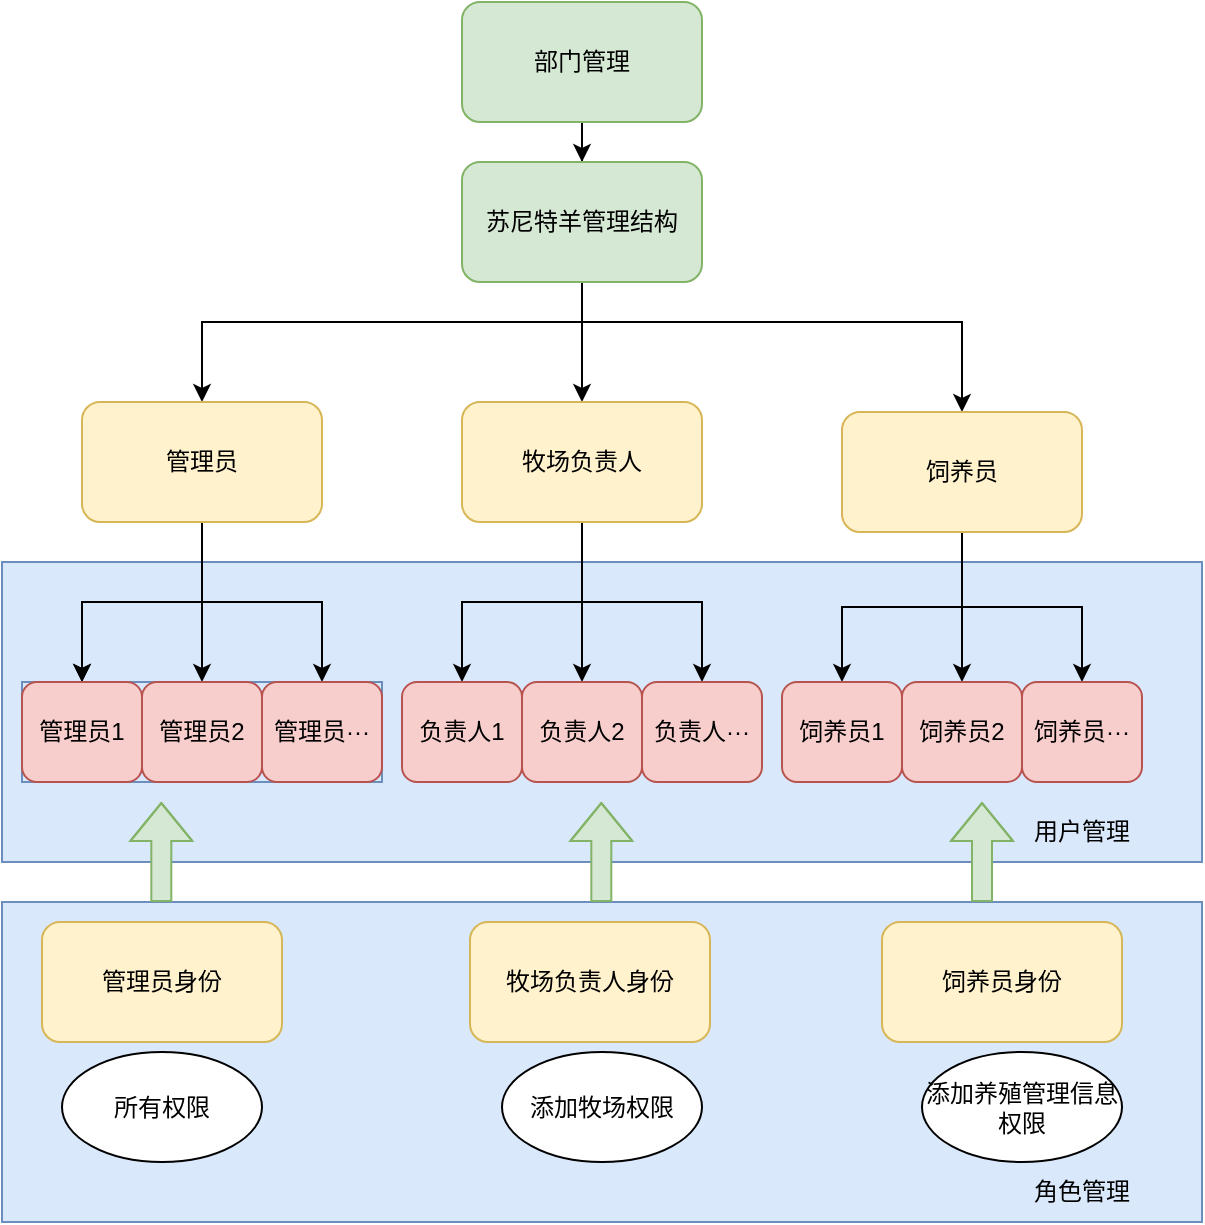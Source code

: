 <mxfile version="21.0.8" type="github">
  <diagram name="第 1 页" id="_S9gdQrxXCn4nsZziW4Y">
    <mxGraphModel dx="1620" dy="927" grid="0" gridSize="10" guides="1" tooltips="1" connect="1" arrows="1" fold="1" page="1" pageScale="1" pageWidth="827" pageHeight="1169" background="#ffffff" math="0" shadow="0">
      <root>
        <mxCell id="0" />
        <mxCell id="1" parent="0" />
        <mxCell id="aOWYjqiZnh5yZj9UlXAA-38" value="" style="rounded=0;whiteSpace=wrap;html=1;fillColor=#dae8fc;strokeColor=#6c8ebf;" vertex="1" parent="1">
          <mxGeometry x="120" y="610" width="600" height="150" as="geometry" />
        </mxCell>
        <mxCell id="aOWYjqiZnh5yZj9UlXAA-4" value="" style="edgeStyle=orthogonalEdgeStyle;rounded=0;orthogonalLoop=1;jettySize=auto;html=1;" edge="1" parent="1" source="aOWYjqiZnh5yZj9UlXAA-2" target="aOWYjqiZnh5yZj9UlXAA-3">
          <mxGeometry relative="1" as="geometry" />
        </mxCell>
        <mxCell id="aOWYjqiZnh5yZj9UlXAA-2" value="部门管理" style="rounded=1;whiteSpace=wrap;html=1;fillColor=#d5e8d4;strokeColor=#82b366;" vertex="1" parent="1">
          <mxGeometry x="350" y="330" width="120" height="60" as="geometry" />
        </mxCell>
        <mxCell id="aOWYjqiZnh5yZj9UlXAA-6" value="" style="edgeStyle=orthogonalEdgeStyle;rounded=0;orthogonalLoop=1;jettySize=auto;html=1;" edge="1" parent="1" source="aOWYjqiZnh5yZj9UlXAA-3" target="aOWYjqiZnh5yZj9UlXAA-5">
          <mxGeometry relative="1" as="geometry">
            <Array as="points">
              <mxPoint x="410" y="490" />
              <mxPoint x="220" y="490" />
            </Array>
          </mxGeometry>
        </mxCell>
        <mxCell id="aOWYjqiZnh5yZj9UlXAA-8" value="" style="edgeStyle=orthogonalEdgeStyle;rounded=0;orthogonalLoop=1;jettySize=auto;html=1;" edge="1" parent="1" source="aOWYjqiZnh5yZj9UlXAA-3" target="aOWYjqiZnh5yZj9UlXAA-7">
          <mxGeometry relative="1" as="geometry">
            <Array as="points">
              <mxPoint x="410" y="490" />
              <mxPoint x="600" y="490" />
            </Array>
          </mxGeometry>
        </mxCell>
        <mxCell id="aOWYjqiZnh5yZj9UlXAA-10" value="" style="edgeStyle=orthogonalEdgeStyle;rounded=0;orthogonalLoop=1;jettySize=auto;html=1;" edge="1" parent="1" source="aOWYjqiZnh5yZj9UlXAA-3" target="aOWYjqiZnh5yZj9UlXAA-9">
          <mxGeometry relative="1" as="geometry" />
        </mxCell>
        <mxCell id="aOWYjqiZnh5yZj9UlXAA-3" value="苏尼特羊管理结构" style="whiteSpace=wrap;html=1;rounded=1;fillColor=#d5e8d4;strokeColor=#82b366;" vertex="1" parent="1">
          <mxGeometry x="350" y="410" width="120" height="60" as="geometry" />
        </mxCell>
        <mxCell id="aOWYjqiZnh5yZj9UlXAA-12" value="" style="edgeStyle=orthogonalEdgeStyle;rounded=0;orthogonalLoop=1;jettySize=auto;html=1;" edge="1" parent="1" source="aOWYjqiZnh5yZj9UlXAA-5" target="aOWYjqiZnh5yZj9UlXAA-11">
          <mxGeometry relative="1" as="geometry" />
        </mxCell>
        <mxCell id="aOWYjqiZnh5yZj9UlXAA-13" value="" style="edgeStyle=orthogonalEdgeStyle;rounded=0;orthogonalLoop=1;jettySize=auto;html=1;" edge="1" parent="1" source="aOWYjqiZnh5yZj9UlXAA-5" target="aOWYjqiZnh5yZj9UlXAA-11">
          <mxGeometry relative="1" as="geometry" />
        </mxCell>
        <mxCell id="aOWYjqiZnh5yZj9UlXAA-17" style="edgeStyle=orthogonalEdgeStyle;rounded=0;orthogonalLoop=1;jettySize=auto;html=1;entryX=0.5;entryY=0;entryDx=0;entryDy=0;" edge="1" parent="1" source="aOWYjqiZnh5yZj9UlXAA-5" target="aOWYjqiZnh5yZj9UlXAA-14">
          <mxGeometry relative="1" as="geometry">
            <Array as="points">
              <mxPoint x="220" y="630" />
              <mxPoint x="220" y="630" />
            </Array>
          </mxGeometry>
        </mxCell>
        <mxCell id="aOWYjqiZnh5yZj9UlXAA-27" style="edgeStyle=orthogonalEdgeStyle;rounded=0;orthogonalLoop=1;jettySize=auto;html=1;entryX=0.5;entryY=0;entryDx=0;entryDy=0;" edge="1" parent="1" source="aOWYjqiZnh5yZj9UlXAA-5" target="aOWYjqiZnh5yZj9UlXAA-15">
          <mxGeometry relative="1" as="geometry" />
        </mxCell>
        <mxCell id="aOWYjqiZnh5yZj9UlXAA-5" value="管理员" style="whiteSpace=wrap;html=1;rounded=1;fillColor=#fff2cc;strokeColor=#d6b656;" vertex="1" parent="1">
          <mxGeometry x="160" y="530" width="120" height="60" as="geometry" />
        </mxCell>
        <mxCell id="aOWYjqiZnh5yZj9UlXAA-33" style="edgeStyle=orthogonalEdgeStyle;rounded=0;orthogonalLoop=1;jettySize=auto;html=1;" edge="1" parent="1" source="aOWYjqiZnh5yZj9UlXAA-7" target="aOWYjqiZnh5yZj9UlXAA-30">
          <mxGeometry relative="1" as="geometry" />
        </mxCell>
        <mxCell id="aOWYjqiZnh5yZj9UlXAA-36" style="edgeStyle=orthogonalEdgeStyle;rounded=0;orthogonalLoop=1;jettySize=auto;html=1;entryX=0.5;entryY=0;entryDx=0;entryDy=0;" edge="1" parent="1" source="aOWYjqiZnh5yZj9UlXAA-7" target="aOWYjqiZnh5yZj9UlXAA-29">
          <mxGeometry relative="1" as="geometry" />
        </mxCell>
        <mxCell id="aOWYjqiZnh5yZj9UlXAA-37" style="edgeStyle=orthogonalEdgeStyle;rounded=0;orthogonalLoop=1;jettySize=auto;html=1;" edge="1" parent="1" source="aOWYjqiZnh5yZj9UlXAA-7" target="aOWYjqiZnh5yZj9UlXAA-31">
          <mxGeometry relative="1" as="geometry" />
        </mxCell>
        <mxCell id="aOWYjqiZnh5yZj9UlXAA-7" value="饲养员" style="whiteSpace=wrap;html=1;rounded=1;fillColor=#fff2cc;strokeColor=#d6b656;" vertex="1" parent="1">
          <mxGeometry x="540" y="535" width="120" height="60" as="geometry" />
        </mxCell>
        <mxCell id="aOWYjqiZnh5yZj9UlXAA-32" style="edgeStyle=orthogonalEdgeStyle;rounded=0;orthogonalLoop=1;jettySize=auto;html=1;" edge="1" parent="1" source="aOWYjqiZnh5yZj9UlXAA-9" target="aOWYjqiZnh5yZj9UlXAA-25">
          <mxGeometry relative="1" as="geometry" />
        </mxCell>
        <mxCell id="aOWYjqiZnh5yZj9UlXAA-34" style="edgeStyle=orthogonalEdgeStyle;rounded=0;orthogonalLoop=1;jettySize=auto;html=1;entryX=0.5;entryY=0;entryDx=0;entryDy=0;" edge="1" parent="1" source="aOWYjqiZnh5yZj9UlXAA-9" target="aOWYjqiZnh5yZj9UlXAA-24">
          <mxGeometry relative="1" as="geometry" />
        </mxCell>
        <mxCell id="aOWYjqiZnh5yZj9UlXAA-35" style="edgeStyle=orthogonalEdgeStyle;rounded=0;orthogonalLoop=1;jettySize=auto;html=1;" edge="1" parent="1" source="aOWYjqiZnh5yZj9UlXAA-9" target="aOWYjqiZnh5yZj9UlXAA-26">
          <mxGeometry relative="1" as="geometry" />
        </mxCell>
        <mxCell id="aOWYjqiZnh5yZj9UlXAA-9" value="牧场负责人" style="whiteSpace=wrap;html=1;rounded=1;fillColor=#fff2cc;strokeColor=#d6b656;" vertex="1" parent="1">
          <mxGeometry x="350" y="530" width="120" height="60" as="geometry" />
        </mxCell>
        <mxCell id="aOWYjqiZnh5yZj9UlXAA-16" value="" style="group;fillColor=#dae8fc;strokeColor=#6c8ebf;" vertex="1" connectable="0" parent="1">
          <mxGeometry x="130" y="670" width="180" height="50" as="geometry" />
        </mxCell>
        <mxCell id="aOWYjqiZnh5yZj9UlXAA-11" value="管理员1" style="whiteSpace=wrap;html=1;rounded=1;fillColor=#f8cecc;strokeColor=#b85450;" vertex="1" parent="aOWYjqiZnh5yZj9UlXAA-16">
          <mxGeometry width="60.0" height="50" as="geometry" />
        </mxCell>
        <mxCell id="aOWYjqiZnh5yZj9UlXAA-14" value="管理员2" style="whiteSpace=wrap;html=1;rounded=1;fillColor=#f8cecc;strokeColor=#b85450;" vertex="1" parent="aOWYjqiZnh5yZj9UlXAA-16">
          <mxGeometry x="60.0" width="60.0" height="50" as="geometry" />
        </mxCell>
        <mxCell id="aOWYjqiZnh5yZj9UlXAA-15" value="管理员···" style="whiteSpace=wrap;html=1;rounded=1;fillColor=#f8cecc;strokeColor=#b85450;" vertex="1" parent="aOWYjqiZnh5yZj9UlXAA-16">
          <mxGeometry x="120.0" width="60.0" height="50" as="geometry" />
        </mxCell>
        <mxCell id="aOWYjqiZnh5yZj9UlXAA-23" value="" style="group" vertex="1" connectable="0" parent="1">
          <mxGeometry x="320" y="670" width="180" height="50" as="geometry" />
        </mxCell>
        <mxCell id="aOWYjqiZnh5yZj9UlXAA-24" value="负责人1" style="whiteSpace=wrap;html=1;rounded=1;fillColor=#f8cecc;strokeColor=#b85450;" vertex="1" parent="aOWYjqiZnh5yZj9UlXAA-23">
          <mxGeometry width="60.0" height="50" as="geometry" />
        </mxCell>
        <mxCell id="aOWYjqiZnh5yZj9UlXAA-25" value="负责人2" style="whiteSpace=wrap;html=1;rounded=1;fillColor=#f8cecc;strokeColor=#b85450;" vertex="1" parent="aOWYjqiZnh5yZj9UlXAA-23">
          <mxGeometry x="60.0" width="60.0" height="50" as="geometry" />
        </mxCell>
        <mxCell id="aOWYjqiZnh5yZj9UlXAA-26" value="负责人···" style="whiteSpace=wrap;html=1;rounded=1;fillColor=#f8cecc;strokeColor=#b85450;" vertex="1" parent="aOWYjqiZnh5yZj9UlXAA-23">
          <mxGeometry x="120.0" width="60.0" height="50" as="geometry" />
        </mxCell>
        <mxCell id="aOWYjqiZnh5yZj9UlXAA-28" value="" style="group" vertex="1" connectable="0" parent="1">
          <mxGeometry x="510" y="670" width="180" height="50" as="geometry" />
        </mxCell>
        <mxCell id="aOWYjqiZnh5yZj9UlXAA-29" value="饲养员1" style="whiteSpace=wrap;html=1;rounded=1;fillColor=#f8cecc;strokeColor=#b85450;" vertex="1" parent="aOWYjqiZnh5yZj9UlXAA-28">
          <mxGeometry width="60.0" height="50" as="geometry" />
        </mxCell>
        <mxCell id="aOWYjqiZnh5yZj9UlXAA-30" value="饲养员2" style="whiteSpace=wrap;html=1;rounded=1;fillColor=#f8cecc;strokeColor=#b85450;" vertex="1" parent="aOWYjqiZnh5yZj9UlXAA-28">
          <mxGeometry x="60.0" width="60.0" height="50" as="geometry" />
        </mxCell>
        <mxCell id="aOWYjqiZnh5yZj9UlXAA-31" value="饲养员···" style="whiteSpace=wrap;html=1;rounded=1;fillColor=#f8cecc;strokeColor=#b85450;" vertex="1" parent="aOWYjqiZnh5yZj9UlXAA-28">
          <mxGeometry x="120.0" width="60.0" height="50" as="geometry" />
        </mxCell>
        <mxCell id="aOWYjqiZnh5yZj9UlXAA-39" value="用户管理" style="text;html=1;strokeColor=none;fillColor=none;align=center;verticalAlign=middle;whiteSpace=wrap;rounded=0;" vertex="1" parent="1">
          <mxGeometry x="630" y="730" width="60" height="30" as="geometry" />
        </mxCell>
        <mxCell id="aOWYjqiZnh5yZj9UlXAA-40" value="" style="rounded=0;whiteSpace=wrap;html=1;fillColor=#dae8fc;strokeColor=#6c8ebf;" vertex="1" parent="1">
          <mxGeometry x="120" y="780" width="600" height="160" as="geometry" />
        </mxCell>
        <mxCell id="aOWYjqiZnh5yZj9UlXAA-41" value="角色管理" style="text;html=1;strokeColor=none;fillColor=none;align=center;verticalAlign=middle;whiteSpace=wrap;rounded=0;" vertex="1" parent="1">
          <mxGeometry x="630" y="910" width="60" height="30" as="geometry" />
        </mxCell>
        <mxCell id="aOWYjqiZnh5yZj9UlXAA-42" value="管理员身份" style="whiteSpace=wrap;html=1;rounded=1;fillColor=#fff2cc;strokeColor=#d6b656;" vertex="1" parent="1">
          <mxGeometry x="140" y="790" width="120" height="60" as="geometry" />
        </mxCell>
        <mxCell id="aOWYjqiZnh5yZj9UlXAA-43" value="牧场负责人身份" style="whiteSpace=wrap;html=1;rounded=1;fillColor=#fff2cc;strokeColor=#d6b656;" vertex="1" parent="1">
          <mxGeometry x="354" y="790" width="120" height="60" as="geometry" />
        </mxCell>
        <mxCell id="aOWYjqiZnh5yZj9UlXAA-44" value="饲养员身份" style="whiteSpace=wrap;html=1;rounded=1;fillColor=#fff2cc;strokeColor=#d6b656;" vertex="1" parent="1">
          <mxGeometry x="560" y="790" width="120" height="60" as="geometry" />
        </mxCell>
        <mxCell id="aOWYjqiZnh5yZj9UlXAA-48" value="所有权限" style="ellipse;whiteSpace=wrap;html=1;" vertex="1" parent="1">
          <mxGeometry x="150" y="855" width="100" height="55" as="geometry" />
        </mxCell>
        <mxCell id="aOWYjqiZnh5yZj9UlXAA-49" value="添加牧场权限" style="ellipse;whiteSpace=wrap;html=1;" vertex="1" parent="1">
          <mxGeometry x="370" y="855" width="100" height="55" as="geometry" />
        </mxCell>
        <mxCell id="aOWYjqiZnh5yZj9UlXAA-50" value="添加养殖管理信息权限" style="ellipse;whiteSpace=wrap;html=1;" vertex="1" parent="1">
          <mxGeometry x="580" y="855" width="100" height="55" as="geometry" />
        </mxCell>
        <mxCell id="aOWYjqiZnh5yZj9UlXAA-51" value="" style="shape=flexArrow;endArrow=classic;html=1;rounded=0;fillColor=#d5e8d4;strokeColor=#82b366;" edge="1" parent="1">
          <mxGeometry width="50" height="50" relative="1" as="geometry">
            <mxPoint x="199.66" y="780" as="sourcePoint" />
            <mxPoint x="199.66" y="730" as="targetPoint" />
            <Array as="points">
              <mxPoint x="199.66" y="760" />
            </Array>
          </mxGeometry>
        </mxCell>
        <mxCell id="aOWYjqiZnh5yZj9UlXAA-52" value="" style="shape=flexArrow;endArrow=classic;html=1;rounded=0;fillColor=#d5e8d4;strokeColor=#82b366;" edge="1" parent="1">
          <mxGeometry width="50" height="50" relative="1" as="geometry">
            <mxPoint x="419.66" y="780" as="sourcePoint" />
            <mxPoint x="419.66" y="730" as="targetPoint" />
            <Array as="points">
              <mxPoint x="419.66" y="760" />
            </Array>
          </mxGeometry>
        </mxCell>
        <mxCell id="aOWYjqiZnh5yZj9UlXAA-53" value="" style="shape=flexArrow;endArrow=classic;html=1;rounded=0;fillColor=#d5e8d4;strokeColor=#82b366;" edge="1" parent="1">
          <mxGeometry width="50" height="50" relative="1" as="geometry">
            <mxPoint x="610" y="780" as="sourcePoint" />
            <mxPoint x="610" y="730" as="targetPoint" />
            <Array as="points">
              <mxPoint x="610" y="760" />
            </Array>
          </mxGeometry>
        </mxCell>
      </root>
    </mxGraphModel>
  </diagram>
</mxfile>
